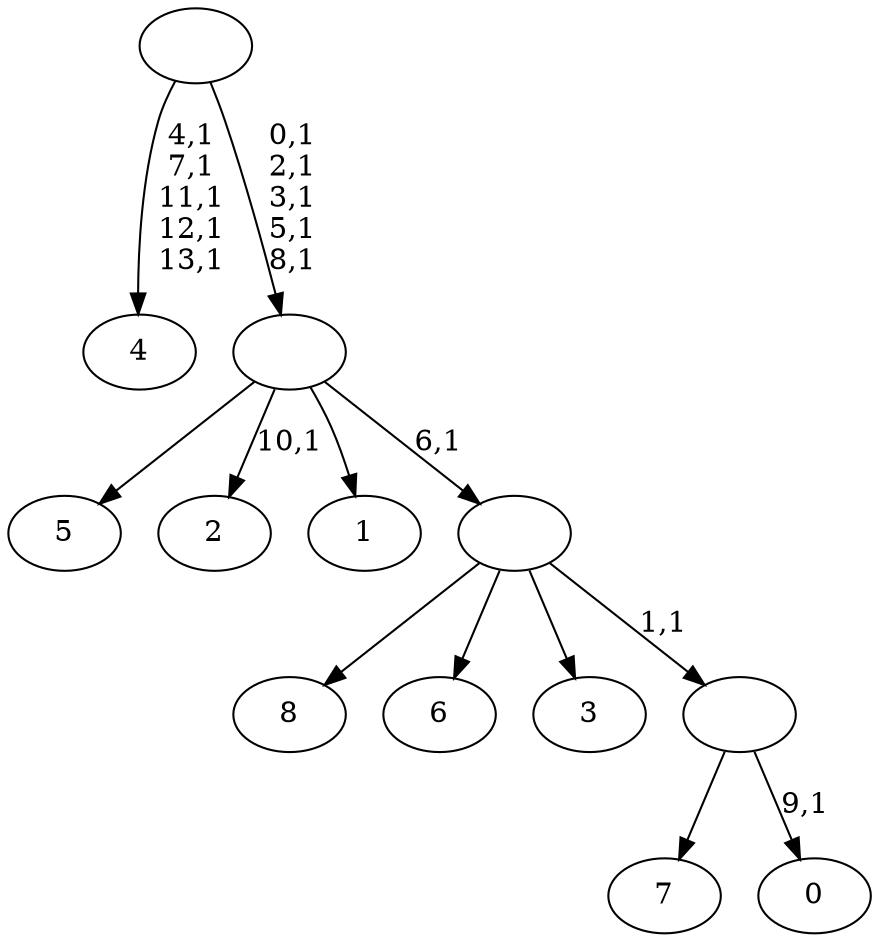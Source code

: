 digraph T {
	23 [label="8"]
	22 [label="7"]
	21 [label="6"]
	20 [label="5"]
	19 [label="4"]
	13 [label="3"]
	12 [label="2"]
	10 [label="1"]
	9 [label="0"]
	7 [label=""]
	6 [label=""]
	5 [label=""]
	0 [label=""]
	7 -> 9 [label="9,1"]
	7 -> 22 [label=""]
	6 -> 23 [label=""]
	6 -> 21 [label=""]
	6 -> 13 [label=""]
	6 -> 7 [label="1,1"]
	5 -> 12 [label="10,1"]
	5 -> 20 [label=""]
	5 -> 10 [label=""]
	5 -> 6 [label="6,1"]
	0 -> 5 [label="0,1\n2,1\n3,1\n5,1\n8,1"]
	0 -> 19 [label="4,1\n7,1\n11,1\n12,1\n13,1"]
}
